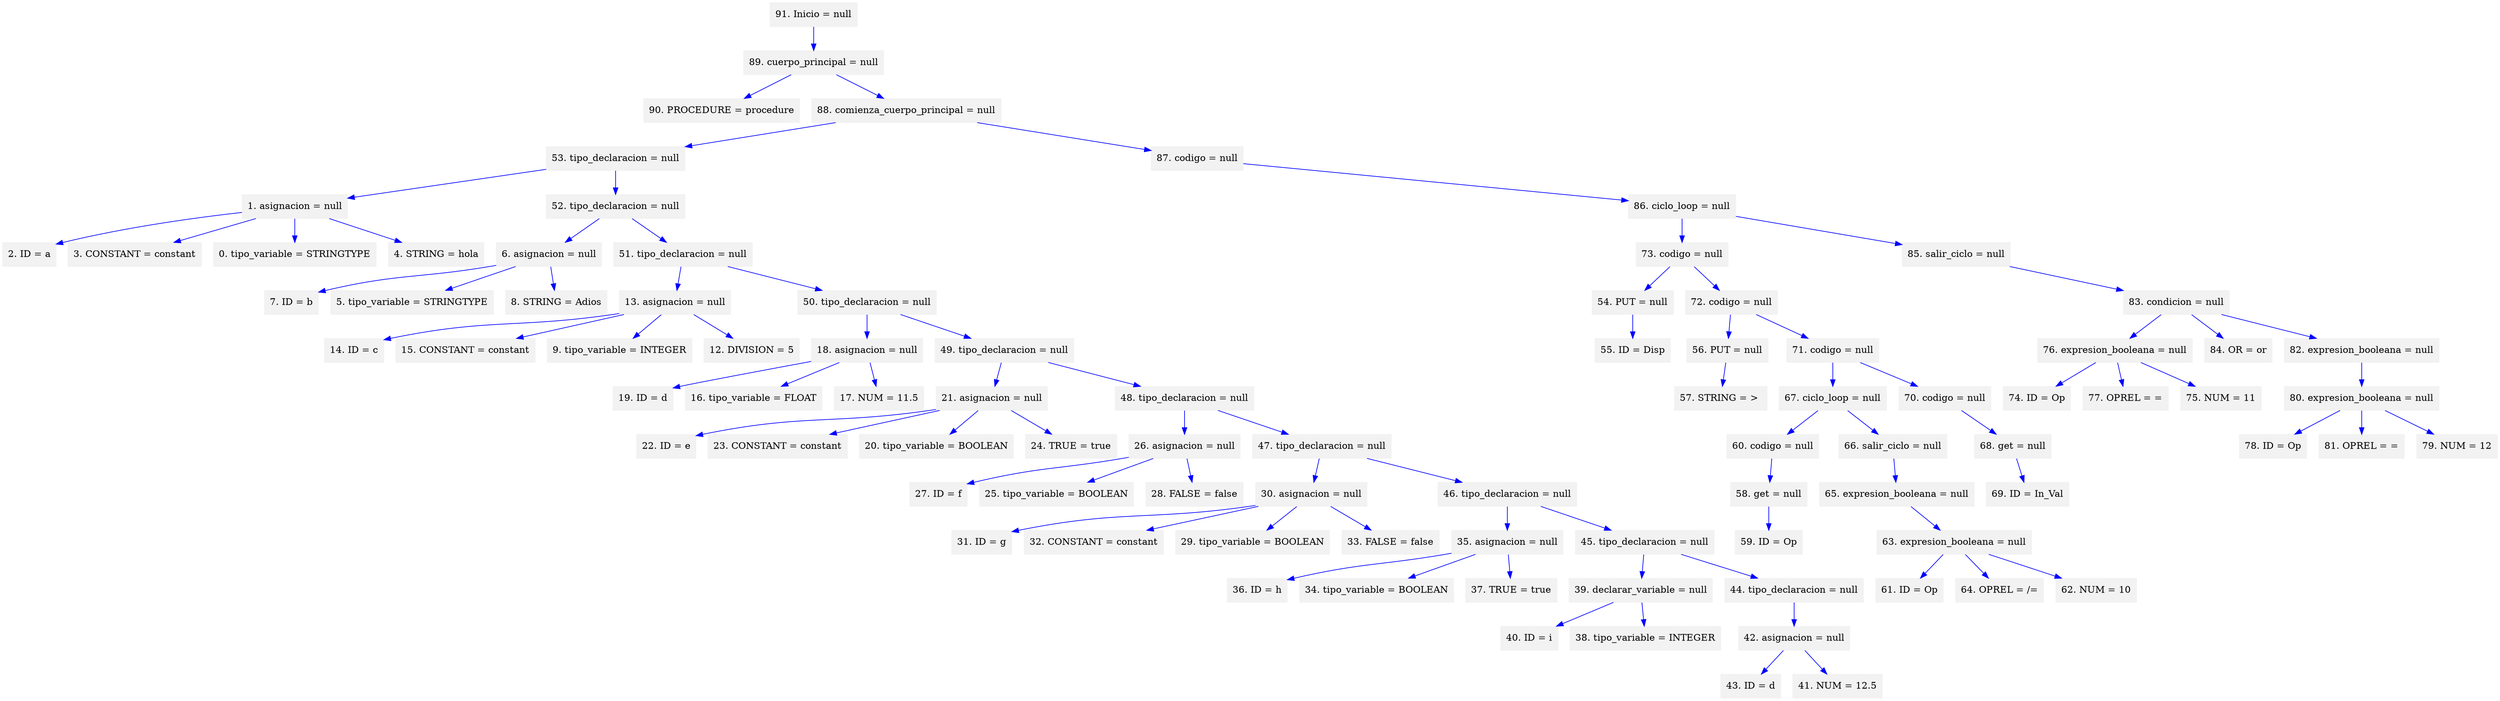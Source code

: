 digraph G {node[shape=box, style=filled, color=Gray95]; edge[color=blue];rankdir=UD 

"91. Inicio = null"->"89. cuerpo_principal = null""89. cuerpo_principal = null"->"90. PROCEDURE = procedure""89. cuerpo_principal = null"->"88. comienza_cuerpo_principal = null""88. comienza_cuerpo_principal = null"->"53. tipo_declaracion = null""53. tipo_declaracion = null"->"1. asignacion = null""1. asignacion = null"->"2. ID = a""1. asignacion = null"->"3. CONSTANT = constant""1. asignacion = null"->"0. tipo_variable = STRINGTYPE""1. asignacion = null"->"4. STRING = hola""53. tipo_declaracion = null"->"52. tipo_declaracion = null""52. tipo_declaracion = null"->"6. asignacion = null""6. asignacion = null"->"7. ID = b""6. asignacion = null"->"5. tipo_variable = STRINGTYPE""6. asignacion = null"->"8. STRING = Adios""52. tipo_declaracion = null"->"51. tipo_declaracion = null""51. tipo_declaracion = null"->"13. asignacion = null""13. asignacion = null"->"14. ID = c""13. asignacion = null"->"15. CONSTANT = constant""13. asignacion = null"->"9. tipo_variable = INTEGER""13. asignacion = null"->"12. DIVISION = 5""51. tipo_declaracion = null"->"50. tipo_declaracion = null""50. tipo_declaracion = null"->"18. asignacion = null""18. asignacion = null"->"19. ID = d""18. asignacion = null"->"16. tipo_variable = FLOAT""18. asignacion = null"->"17. NUM = 11.5""50. tipo_declaracion = null"->"49. tipo_declaracion = null""49. tipo_declaracion = null"->"21. asignacion = null""21. asignacion = null"->"22. ID = e""21. asignacion = null"->"23. CONSTANT = constant""21. asignacion = null"->"20. tipo_variable = BOOLEAN""21. asignacion = null"->"24. TRUE = true""49. tipo_declaracion = null"->"48. tipo_declaracion = null""48. tipo_declaracion = null"->"26. asignacion = null""26. asignacion = null"->"27. ID = f""26. asignacion = null"->"25. tipo_variable = BOOLEAN""26. asignacion = null"->"28. FALSE = false""48. tipo_declaracion = null"->"47. tipo_declaracion = null""47. tipo_declaracion = null"->"30. asignacion = null""30. asignacion = null"->"31. ID = g""30. asignacion = null"->"32. CONSTANT = constant""30. asignacion = null"->"29. tipo_variable = BOOLEAN""30. asignacion = null"->"33. FALSE = false""47. tipo_declaracion = null"->"46. tipo_declaracion = null""46. tipo_declaracion = null"->"35. asignacion = null""35. asignacion = null"->"36. ID = h""35. asignacion = null"->"34. tipo_variable = BOOLEAN""35. asignacion = null"->"37. TRUE = true""46. tipo_declaracion = null"->"45. tipo_declaracion = null""45. tipo_declaracion = null"->"39. declarar_variable = null""39. declarar_variable = null"->"40. ID = i""39. declarar_variable = null"->"38. tipo_variable = INTEGER""45. tipo_declaracion = null"->"44. tipo_declaracion = null""44. tipo_declaracion = null"->"42. asignacion = null""42. asignacion = null"->"43. ID = d""42. asignacion = null"->"41. NUM = 12.5""88. comienza_cuerpo_principal = null"->"87. codigo = null""87. codigo = null"->"86. ciclo_loop = null""86. ciclo_loop = null"->"73. codigo = null""73. codigo = null"->"54. PUT = null""54. PUT = null"->"55. ID = Disp""73. codigo = null"->"72. codigo = null""72. codigo = null"->"56. PUT = null""56. PUT = null"->"57. STRING = > ""72. codigo = null"->"71. codigo = null""71. codigo = null"->"67. ciclo_loop = null""67. ciclo_loop = null"->"60. codigo = null""60. codigo = null"->"58. get = null""58. get = null"->"59. ID = Op""67. ciclo_loop = null"->"66. salir_ciclo = null""66. salir_ciclo = null"->"65. expresion_booleana = null""65. expresion_booleana = null"->"63. expresion_booleana = null""63. expresion_booleana = null"->"61. ID = Op""63. expresion_booleana = null"->"64. OPREL = /=""63. expresion_booleana = null"->"62. NUM = 10""71. codigo = null"->"70. codigo = null""70. codigo = null"->"68. get = null""68. get = null"->"69. ID = In_Val""86. ciclo_loop = null"->"85. salir_ciclo = null""85. salir_ciclo = null"->"83. condicion = null""83. condicion = null"->"76. expresion_booleana = null""76. expresion_booleana = null"->"74. ID = Op""76. expresion_booleana = null"->"77. OPREL = =""76. expresion_booleana = null"->"75. NUM = 11""83. condicion = null"->"84. OR = or""83. condicion = null"->"82. expresion_booleana = null""82. expresion_booleana = null"->"80. expresion_booleana = null""80. expresion_booleana = null"->"78. ID = Op""80. expresion_booleana = null"->"81. OPREL = =""80. expresion_booleana = null"->"79. NUM = 12"

}
